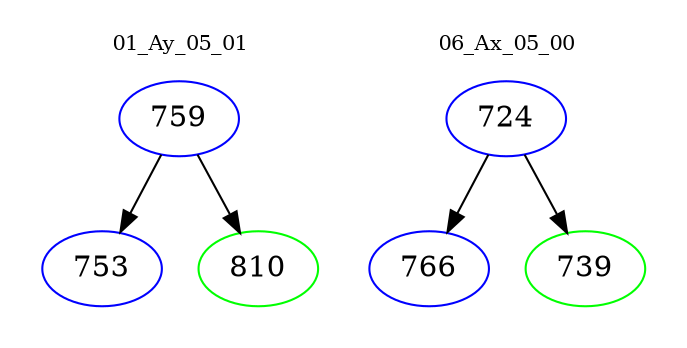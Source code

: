 digraph{
subgraph cluster_0 {
color = white
label = "01_Ay_05_01";
fontsize=10;
T0_759 [label="759", color="blue"]
T0_759 -> T0_753 [color="black"]
T0_753 [label="753", color="blue"]
T0_759 -> T0_810 [color="black"]
T0_810 [label="810", color="green"]
}
subgraph cluster_1 {
color = white
label = "06_Ax_05_00";
fontsize=10;
T1_724 [label="724", color="blue"]
T1_724 -> T1_766 [color="black"]
T1_766 [label="766", color="blue"]
T1_724 -> T1_739 [color="black"]
T1_739 [label="739", color="green"]
}
}
